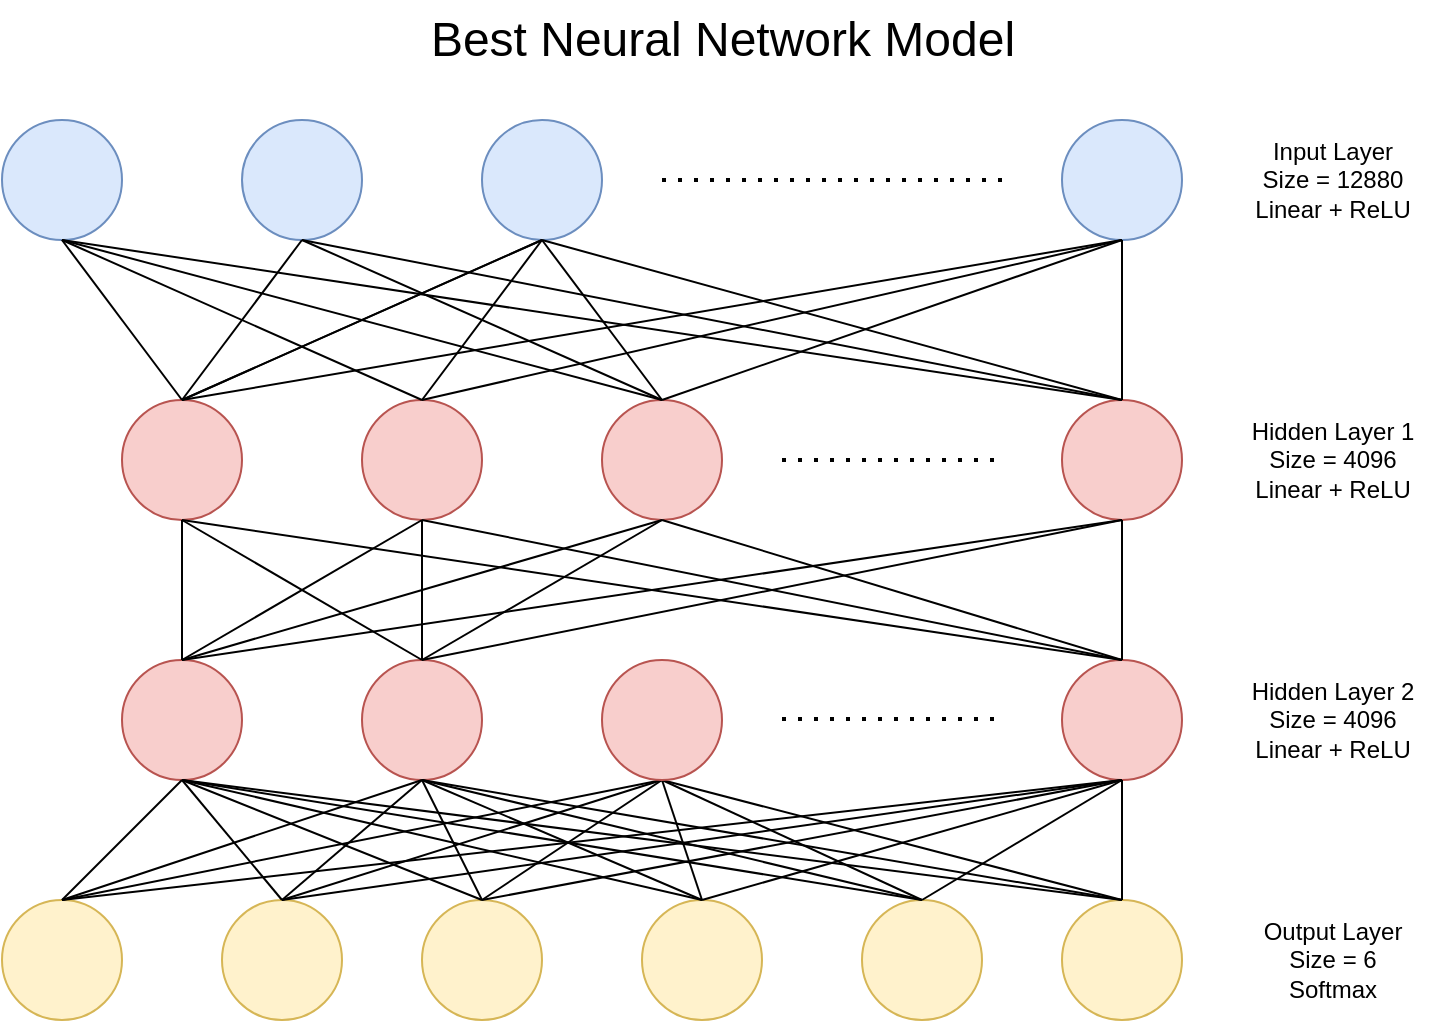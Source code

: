 <mxfile version="20.0.4" type="device" pages="2"><diagram id="40sOfYrlZzq3g5QiFf4r" name="Page-1"><mxGraphModel dx="1422" dy="701" grid="1" gridSize="10" guides="1" tooltips="1" connect="1" arrows="1" fold="1" page="1" pageScale="1" pageWidth="850" pageHeight="1100" math="0" shadow="0"><root><mxCell id="0"/><mxCell id="1" parent="0"/><mxCell id="fNw4RXJMwytyBC3B-HDs-1" value="" style="ellipse;whiteSpace=wrap;html=1;aspect=fixed;fillColor=#dae8fc;strokeColor=#6c8ebf;" parent="1" vertex="1"><mxGeometry x="200" y="80" width="60" height="60" as="geometry"/></mxCell><mxCell id="fNw4RXJMwytyBC3B-HDs-4" value="&lt;div&gt;Input Layer&lt;/div&gt;&lt;div&gt;Size = 12880&lt;br&gt;&lt;/div&gt;&lt;div&gt;Linear + ReLU&lt;/div&gt;" style="text;html=1;resizable=0;autosize=1;align=center;verticalAlign=middle;points=[];fillColor=none;strokeColor=none;rounded=0;" parent="1" vertex="1"><mxGeometry x="815" y="80" width="100" height="60" as="geometry"/></mxCell><mxCell id="fNw4RXJMwytyBC3B-HDs-5" value="&lt;div&gt;Hidden Layer 1&lt;/div&gt;&lt;div&gt;Size = 4096&lt;/div&gt;&lt;div&gt;Linear + ReLU&lt;/div&gt;" style="text;html=1;resizable=0;autosize=1;align=center;verticalAlign=middle;points=[];fillColor=none;strokeColor=none;rounded=0;" parent="1" vertex="1"><mxGeometry x="810" y="220" width="110" height="60" as="geometry"/></mxCell><mxCell id="fNw4RXJMwytyBC3B-HDs-6" value="" style="ellipse;whiteSpace=wrap;html=1;aspect=fixed;fillColor=#f8cecc;strokeColor=#b85450;" parent="1" vertex="1"><mxGeometry x="260" y="220" width="60" height="60" as="geometry"/></mxCell><mxCell id="fNw4RXJMwytyBC3B-HDs-7" value="&lt;div&gt;Output Layer&lt;/div&gt;&lt;div&gt;Size = 6&lt;/div&gt;&lt;div&gt;Softmax&lt;br&gt;&lt;/div&gt;" style="text;html=1;resizable=0;autosize=1;align=center;verticalAlign=middle;points=[];fillColor=none;strokeColor=none;rounded=0;" parent="1" vertex="1"><mxGeometry x="820" y="470" width="90" height="60" as="geometry"/></mxCell><mxCell id="fNw4RXJMwytyBC3B-HDs-8" value="" style="ellipse;whiteSpace=wrap;html=1;aspect=fixed;fillColor=#dae8fc;strokeColor=#6c8ebf;" parent="1" vertex="1"><mxGeometry x="320" y="80" width="60" height="60" as="geometry"/></mxCell><mxCell id="fNw4RXJMwytyBC3B-HDs-9" value="" style="ellipse;whiteSpace=wrap;html=1;aspect=fixed;fillColor=#dae8fc;strokeColor=#6c8ebf;" parent="1" vertex="1"><mxGeometry x="440" y="80" width="60" height="60" as="geometry"/></mxCell><mxCell id="fNw4RXJMwytyBC3B-HDs-10" value="" style="ellipse;whiteSpace=wrap;html=1;aspect=fixed;fillColor=#dae8fc;strokeColor=#6c8ebf;" parent="1" vertex="1"><mxGeometry x="730" y="80" width="60" height="60" as="geometry"/></mxCell><mxCell id="fNw4RXJMwytyBC3B-HDs-11" value="" style="endArrow=none;html=1;rounded=0;entryX=0.5;entryY=1;entryDx=0;entryDy=0;exitX=0.5;exitY=0;exitDx=0;exitDy=0;" parent="1" source="fNw4RXJMwytyBC3B-HDs-6" target="fNw4RXJMwytyBC3B-HDs-1" edge="1"><mxGeometry width="50" height="50" relative="1" as="geometry"><mxPoint x="220" y="190" as="sourcePoint"/><mxPoint x="270" y="140" as="targetPoint"/></mxGeometry></mxCell><mxCell id="fNw4RXJMwytyBC3B-HDs-13" value="" style="ellipse;whiteSpace=wrap;html=1;aspect=fixed;fillColor=#f8cecc;strokeColor=#b85450;" parent="1" vertex="1"><mxGeometry x="380" y="220" width="60" height="60" as="geometry"/></mxCell><mxCell id="fNw4RXJMwytyBC3B-HDs-14" value="" style="ellipse;whiteSpace=wrap;html=1;aspect=fixed;fillColor=#f8cecc;strokeColor=#b85450;" parent="1" vertex="1"><mxGeometry x="730" y="220" width="60" height="60" as="geometry"/></mxCell><mxCell id="fNw4RXJMwytyBC3B-HDs-15" value="" style="ellipse;whiteSpace=wrap;html=1;aspect=fixed;fillColor=#f8cecc;strokeColor=#b85450;" parent="1" vertex="1"><mxGeometry x="260" y="350" width="60" height="60" as="geometry"/></mxCell><mxCell id="fNw4RXJMwytyBC3B-HDs-17" value="" style="ellipse;whiteSpace=wrap;html=1;aspect=fixed;fillColor=#f8cecc;strokeColor=#b85450;" parent="1" vertex="1"><mxGeometry x="380" y="350" width="60" height="60" as="geometry"/></mxCell><mxCell id="fNw4RXJMwytyBC3B-HDs-18" value="" style="ellipse;whiteSpace=wrap;html=1;aspect=fixed;fillColor=#f8cecc;strokeColor=#b85450;" parent="1" vertex="1"><mxGeometry x="730" y="350" width="60" height="60" as="geometry"/></mxCell><mxCell id="fNw4RXJMwytyBC3B-HDs-19" value="" style="endArrow=none;dashed=1;html=1;dashPattern=1 3;strokeWidth=2;rounded=0;" parent="1" edge="1"><mxGeometry width="50" height="50" relative="1" as="geometry"><mxPoint x="530" y="110" as="sourcePoint"/><mxPoint x="700" y="110" as="targetPoint"/></mxGeometry></mxCell><mxCell id="fNw4RXJMwytyBC3B-HDs-20" value="" style="ellipse;whiteSpace=wrap;html=1;aspect=fixed;fillColor=#f8cecc;strokeColor=#b85450;" parent="1" vertex="1"><mxGeometry x="500" y="220" width="60" height="60" as="geometry"/></mxCell><mxCell id="fNw4RXJMwytyBC3B-HDs-21" value="" style="endArrow=none;html=1;rounded=0;exitX=0.5;exitY=1;exitDx=0;exitDy=0;" parent="1" source="fNw4RXJMwytyBC3B-HDs-8" edge="1"><mxGeometry width="50" height="50" relative="1" as="geometry"><mxPoint x="300" y="200" as="sourcePoint"/><mxPoint x="290" y="220" as="targetPoint"/></mxGeometry></mxCell><mxCell id="fNw4RXJMwytyBC3B-HDs-22" value="" style="endArrow=none;html=1;rounded=0;exitX=0.5;exitY=1;exitDx=0;exitDy=0;entryX=0.5;entryY=0;entryDx=0;entryDy=0;" parent="1" source="fNw4RXJMwytyBC3B-HDs-9" target="fNw4RXJMwytyBC3B-HDs-6" edge="1"><mxGeometry width="50" height="50" relative="1" as="geometry"><mxPoint x="360" y="150" as="sourcePoint"/><mxPoint x="300" y="200" as="targetPoint"/></mxGeometry></mxCell><mxCell id="fNw4RXJMwytyBC3B-HDs-23" value="" style="endArrow=none;html=1;rounded=0;exitX=0.5;exitY=1;exitDx=0;exitDy=0;entryX=0.5;entryY=0;entryDx=0;entryDy=0;" parent="1" source="fNw4RXJMwytyBC3B-HDs-10" target="fNw4RXJMwytyBC3B-HDs-6" edge="1"><mxGeometry width="50" height="50" relative="1" as="geometry"><mxPoint x="480" y="150" as="sourcePoint"/><mxPoint x="300" y="200" as="targetPoint"/></mxGeometry></mxCell><mxCell id="fNw4RXJMwytyBC3B-HDs-24" value="" style="endArrow=none;html=1;rounded=0;exitX=0.5;exitY=0;exitDx=0;exitDy=0;" parent="1" source="fNw4RXJMwytyBC3B-HDs-13" edge="1"><mxGeometry width="50" height="50" relative="1" as="geometry"><mxPoint x="770" y="150" as="sourcePoint"/><mxPoint x="230" y="140" as="targetPoint"/></mxGeometry></mxCell><mxCell id="fNw4RXJMwytyBC3B-HDs-25" value="" style="endArrow=none;html=1;rounded=0;exitX=0.5;exitY=0;exitDx=0;exitDy=0;entryX=0.5;entryY=1;entryDx=0;entryDy=0;" parent="1" source="fNw4RXJMwytyBC3B-HDs-20" target="fNw4RXJMwytyBC3B-HDs-8" edge="1"><mxGeometry width="50" height="50" relative="1" as="geometry"><mxPoint x="420" y="200" as="sourcePoint"/><mxPoint x="240" y="150" as="targetPoint"/></mxGeometry></mxCell><mxCell id="fNw4RXJMwytyBC3B-HDs-26" value="" style="endArrow=none;html=1;rounded=0;exitX=0.5;exitY=0;exitDx=0;exitDy=0;" parent="1" source="fNw4RXJMwytyBC3B-HDs-14" edge="1"><mxGeometry width="50" height="50" relative="1" as="geometry"><mxPoint x="540" y="200" as="sourcePoint"/><mxPoint x="350" y="140" as="targetPoint"/></mxGeometry></mxCell><mxCell id="fNw4RXJMwytyBC3B-HDs-27" value="" style="endArrow=none;html=1;rounded=0;" parent="1" edge="1"><mxGeometry width="50" height="50" relative="1" as="geometry"><mxPoint x="530" y="220" as="sourcePoint"/><mxPoint x="230" y="140" as="targetPoint"/></mxGeometry></mxCell><mxCell id="fNw4RXJMwytyBC3B-HDs-28" value="" style="endArrow=none;html=1;rounded=0;exitX=0.5;exitY=0;exitDx=0;exitDy=0;" parent="1" source="fNw4RXJMwytyBC3B-HDs-14" edge="1"><mxGeometry width="50" height="50" relative="1" as="geometry"><mxPoint x="540" y="200" as="sourcePoint"/><mxPoint x="230" y="140" as="targetPoint"/></mxGeometry></mxCell><mxCell id="fNw4RXJMwytyBC3B-HDs-29" value="" style="endArrow=none;html=1;rounded=0;exitX=0.5;exitY=0;exitDx=0;exitDy=0;" parent="1" source="fNw4RXJMwytyBC3B-HDs-14" edge="1"><mxGeometry width="50" height="50" relative="1" as="geometry"><mxPoint x="770" y="200" as="sourcePoint"/><mxPoint x="470" y="140" as="targetPoint"/></mxGeometry></mxCell><mxCell id="fNw4RXJMwytyBC3B-HDs-30" value="" style="endArrow=none;html=1;rounded=0;exitX=0.5;exitY=0;exitDx=0;exitDy=0;" parent="1" source="fNw4RXJMwytyBC3B-HDs-20" edge="1"><mxGeometry width="50" height="50" relative="1" as="geometry"><mxPoint x="770" y="200" as="sourcePoint"/><mxPoint x="470" y="140" as="targetPoint"/></mxGeometry></mxCell><mxCell id="fNw4RXJMwytyBC3B-HDs-31" value="" style="endArrow=none;html=1;rounded=0;exitX=0.5;exitY=0;exitDx=0;exitDy=0;" parent="1" source="fNw4RXJMwytyBC3B-HDs-13" edge="1"><mxGeometry width="50" height="50" relative="1" as="geometry"><mxPoint x="540" y="200" as="sourcePoint"/><mxPoint x="470" y="140" as="targetPoint"/></mxGeometry></mxCell><mxCell id="fNw4RXJMwytyBC3B-HDs-32" value="" style="endArrow=none;html=1;rounded=0;exitX=0.5;exitY=0;exitDx=0;exitDy=0;" parent="1" source="fNw4RXJMwytyBC3B-HDs-6" edge="1"><mxGeometry width="50" height="50" relative="1" as="geometry"><mxPoint x="290" y="190" as="sourcePoint"/><mxPoint x="470" y="140" as="targetPoint"/></mxGeometry></mxCell><mxCell id="fNw4RXJMwytyBC3B-HDs-33" value="" style="endArrow=none;html=1;rounded=0;exitX=0.5;exitY=0;exitDx=0;exitDy=0;" parent="1" source="fNw4RXJMwytyBC3B-HDs-13" edge="1"><mxGeometry width="50" height="50" relative="1" as="geometry"><mxPoint x="300" y="200" as="sourcePoint"/><mxPoint x="760" y="140" as="targetPoint"/></mxGeometry></mxCell><mxCell id="fNw4RXJMwytyBC3B-HDs-34" value="" style="endArrow=none;html=1;rounded=0;exitX=0.5;exitY=0;exitDx=0;exitDy=0;entryX=0.5;entryY=1;entryDx=0;entryDy=0;" parent="1" source="fNw4RXJMwytyBC3B-HDs-20" target="fNw4RXJMwytyBC3B-HDs-10" edge="1"><mxGeometry width="50" height="50" relative="1" as="geometry"><mxPoint x="420" y="200" as="sourcePoint"/><mxPoint x="770" y="150" as="targetPoint"/></mxGeometry></mxCell><mxCell id="fNw4RXJMwytyBC3B-HDs-35" value="" style="endArrow=none;html=1;rounded=0;exitX=0.5;exitY=0;exitDx=0;exitDy=0;" parent="1" source="fNw4RXJMwytyBC3B-HDs-14" edge="1"><mxGeometry width="50" height="50" relative="1" as="geometry"><mxPoint x="760" y="190" as="sourcePoint"/><mxPoint x="760" y="140" as="targetPoint"/></mxGeometry></mxCell><mxCell id="fNw4RXJMwytyBC3B-HDs-36" value="&lt;div&gt;Hidden Layer 2&lt;br&gt;&lt;/div&gt;&lt;div&gt;Size = 4096&lt;br&gt;&lt;/div&gt;&lt;div&gt;Linear + ReLU&lt;br&gt;&lt;/div&gt;" style="text;html=1;resizable=0;autosize=1;align=center;verticalAlign=middle;points=[];fillColor=none;strokeColor=none;rounded=0;" parent="1" vertex="1"><mxGeometry x="810" y="350" width="110" height="60" as="geometry"/></mxCell><mxCell id="fNw4RXJMwytyBC3B-HDs-43" value="" style="endArrow=none;html=1;rounded=0;entryX=0.5;entryY=1;entryDx=0;entryDy=0;exitX=0.5;exitY=0;exitDx=0;exitDy=0;" parent="1" source="fNw4RXJMwytyBC3B-HDs-15" target="fNw4RXJMwytyBC3B-HDs-6" edge="1"><mxGeometry width="50" height="50" relative="1" as="geometry"><mxPoint x="300" y="230" as="sourcePoint"/><mxPoint x="240" y="180" as="targetPoint"/></mxGeometry></mxCell><mxCell id="fNw4RXJMwytyBC3B-HDs-44" value="" style="endArrow=none;dashed=1;html=1;dashPattern=1 3;strokeWidth=2;rounded=0;" parent="1" edge="1"><mxGeometry width="50" height="50" relative="1" as="geometry"><mxPoint x="590" y="250" as="sourcePoint"/><mxPoint x="700" y="250" as="targetPoint"/></mxGeometry></mxCell><mxCell id="fNw4RXJMwytyBC3B-HDs-48" value="" style="endArrow=none;html=1;rounded=0;entryX=0.5;entryY=1;entryDx=0;entryDy=0;exitX=0.5;exitY=0;exitDx=0;exitDy=0;" parent="1" source="fNw4RXJMwytyBC3B-HDs-17" target="fNw4RXJMwytyBC3B-HDs-6" edge="1"><mxGeometry width="50" height="50" relative="1" as="geometry"><mxPoint x="360" y="330" as="sourcePoint"/><mxPoint x="300" y="290" as="targetPoint"/></mxGeometry></mxCell><mxCell id="fNw4RXJMwytyBC3B-HDs-49" value="" style="endArrow=none;html=1;rounded=0;entryX=0.5;entryY=1;entryDx=0;entryDy=0;exitX=0.5;exitY=0;exitDx=0;exitDy=0;" parent="1" source="fNw4RXJMwytyBC3B-HDs-18" target="fNw4RXJMwytyBC3B-HDs-6" edge="1"><mxGeometry width="50" height="50" relative="1" as="geometry"><mxPoint x="480" y="330" as="sourcePoint"/><mxPoint x="300" y="290" as="targetPoint"/></mxGeometry></mxCell><mxCell id="fNw4RXJMwytyBC3B-HDs-50" value="" style="endArrow=none;html=1;rounded=0;entryX=0.5;entryY=1;entryDx=0;entryDy=0;exitX=0.5;exitY=0;exitDx=0;exitDy=0;" parent="1" source="fNw4RXJMwytyBC3B-HDs-15" target="fNw4RXJMwytyBC3B-HDs-13" edge="1"><mxGeometry width="50" height="50" relative="1" as="geometry"><mxPoint x="770" y="330" as="sourcePoint"/><mxPoint x="300" y="290" as="targetPoint"/></mxGeometry></mxCell><mxCell id="fNw4RXJMwytyBC3B-HDs-51" value="" style="endArrow=none;html=1;rounded=0;entryX=0.5;entryY=1;entryDx=0;entryDy=0;exitX=0.5;exitY=0;exitDx=0;exitDy=0;" parent="1" source="fNw4RXJMwytyBC3B-HDs-17" target="fNw4RXJMwytyBC3B-HDs-13" edge="1"><mxGeometry width="50" height="50" relative="1" as="geometry"><mxPoint x="360" y="330" as="sourcePoint"/><mxPoint x="420" y="290" as="targetPoint"/></mxGeometry></mxCell><mxCell id="fNw4RXJMwytyBC3B-HDs-52" value="" style="endArrow=none;html=1;rounded=0;exitX=0.5;exitY=0;exitDx=0;exitDy=0;" parent="1" source="fNw4RXJMwytyBC3B-HDs-18" edge="1"><mxGeometry width="50" height="50" relative="1" as="geometry"><mxPoint x="480" y="330" as="sourcePoint"/><mxPoint x="410" y="280" as="targetPoint"/></mxGeometry></mxCell><mxCell id="fNw4RXJMwytyBC3B-HDs-53" value="" style="endArrow=none;html=1;rounded=0;entryX=0.5;entryY=1;entryDx=0;entryDy=0;exitX=0.5;exitY=0;exitDx=0;exitDy=0;" parent="1" source="fNw4RXJMwytyBC3B-HDs-15" target="fNw4RXJMwytyBC3B-HDs-20" edge="1"><mxGeometry width="50" height="50" relative="1" as="geometry"><mxPoint x="350" y="320" as="sourcePoint"/><mxPoint x="420" y="290" as="targetPoint"/></mxGeometry></mxCell><mxCell id="fNw4RXJMwytyBC3B-HDs-54" value="" style="endArrow=none;html=1;rounded=0;exitX=0.5;exitY=0;exitDx=0;exitDy=0;" parent="1" source="fNw4RXJMwytyBC3B-HDs-17" edge="1"><mxGeometry width="50" height="50" relative="1" as="geometry"><mxPoint x="360" y="330" as="sourcePoint"/><mxPoint x="530" y="280" as="targetPoint"/></mxGeometry></mxCell><mxCell id="fNw4RXJMwytyBC3B-HDs-55" value="" style="endArrow=none;html=1;rounded=0;exitX=0.5;exitY=0;exitDx=0;exitDy=0;" parent="1" source="fNw4RXJMwytyBC3B-HDs-18" edge="1"><mxGeometry width="50" height="50" relative="1" as="geometry"><mxPoint x="760" y="320" as="sourcePoint"/><mxPoint x="530" y="280" as="targetPoint"/></mxGeometry></mxCell><mxCell id="fNw4RXJMwytyBC3B-HDs-56" value="" style="endArrow=none;html=1;rounded=0;entryX=0.5;entryY=1;entryDx=0;entryDy=0;exitX=0.5;exitY=0;exitDx=0;exitDy=0;" parent="1" source="fNw4RXJMwytyBC3B-HDs-15" target="fNw4RXJMwytyBC3B-HDs-14" edge="1"><mxGeometry width="50" height="50" relative="1" as="geometry"><mxPoint x="350" y="320" as="sourcePoint"/><mxPoint x="540" y="290" as="targetPoint"/></mxGeometry></mxCell><mxCell id="fNw4RXJMwytyBC3B-HDs-57" value="" style="endArrow=none;html=1;rounded=0;exitX=0.5;exitY=0;exitDx=0;exitDy=0;" parent="1" source="fNw4RXJMwytyBC3B-HDs-17" edge="1"><mxGeometry width="50" height="50" relative="1" as="geometry"><mxPoint x="470" y="320" as="sourcePoint"/><mxPoint x="760" y="280" as="targetPoint"/></mxGeometry></mxCell><mxCell id="fNw4RXJMwytyBC3B-HDs-58" value="" style="endArrow=none;html=1;rounded=0;entryX=0.5;entryY=1;entryDx=0;entryDy=0;exitX=0.5;exitY=0;exitDx=0;exitDy=0;" parent="1" source="fNw4RXJMwytyBC3B-HDs-18" target="fNw4RXJMwytyBC3B-HDs-14" edge="1"><mxGeometry width="50" height="50" relative="1" as="geometry"><mxPoint x="480" y="330" as="sourcePoint"/><mxPoint x="770" y="290" as="targetPoint"/></mxGeometry></mxCell><mxCell id="fNw4RXJMwytyBC3B-HDs-83" value="" style="ellipse;whiteSpace=wrap;html=1;aspect=fixed;fillColor=#fff2cc;strokeColor=#d6b656;" parent="1" vertex="1"><mxGeometry x="730" y="470" width="60" height="60" as="geometry"/></mxCell><mxCell id="fNw4RXJMwytyBC3B-HDs-84" value="" style="ellipse;whiteSpace=wrap;html=1;aspect=fixed;fillColor=#fff2cc;strokeColor=#d6b656;" parent="1" vertex="1"><mxGeometry x="630" y="470" width="60" height="60" as="geometry"/></mxCell><mxCell id="fNw4RXJMwytyBC3B-HDs-86" value="" style="ellipse;whiteSpace=wrap;html=1;aspect=fixed;fillColor=#fff2cc;strokeColor=#d6b656;" parent="1" vertex="1"><mxGeometry x="520" y="470" width="60" height="60" as="geometry"/></mxCell><mxCell id="fNw4RXJMwytyBC3B-HDs-88" value="" style="ellipse;whiteSpace=wrap;html=1;aspect=fixed;fillColor=#fff2cc;strokeColor=#d6b656;" parent="1" vertex="1"><mxGeometry x="410" y="470" width="60" height="60" as="geometry"/></mxCell><mxCell id="fNw4RXJMwytyBC3B-HDs-89" value="" style="ellipse;whiteSpace=wrap;html=1;aspect=fixed;fillColor=#fff2cc;strokeColor=#d6b656;" parent="1" vertex="1"><mxGeometry x="310" y="470" width="60" height="60" as="geometry"/></mxCell><mxCell id="fNw4RXJMwytyBC3B-HDs-90" value="" style="ellipse;whiteSpace=wrap;html=1;aspect=fixed;fillColor=#fff2cc;strokeColor=#d6b656;" parent="1" vertex="1"><mxGeometry x="200" y="470" width="60" height="60" as="geometry"/></mxCell><mxCell id="fNw4RXJMwytyBC3B-HDs-91" value="" style="endArrow=none;html=1;rounded=0;entryX=0.5;entryY=0;entryDx=0;entryDy=0;exitX=0.5;exitY=1;exitDx=0;exitDy=0;" parent="1" target="fNw4RXJMwytyBC3B-HDs-83" edge="1"><mxGeometry width="50" height="50" relative="1" as="geometry"><mxPoint x="760" y="410" as="sourcePoint"/><mxPoint x="470" y="300" as="targetPoint"/></mxGeometry></mxCell><mxCell id="fNw4RXJMwytyBC3B-HDs-92" value="" style="endArrow=none;html=1;rounded=0;entryX=0.5;entryY=0;entryDx=0;entryDy=0;exitX=0.5;exitY=1;exitDx=0;exitDy=0;" parent="1" target="fNw4RXJMwytyBC3B-HDs-84" edge="1"><mxGeometry width="50" height="50" relative="1" as="geometry"><mxPoint x="760" y="410" as="sourcePoint"/><mxPoint x="770" y="480" as="targetPoint"/></mxGeometry></mxCell><mxCell id="fNw4RXJMwytyBC3B-HDs-93" value="" style="endArrow=none;html=1;rounded=0;entryX=0.5;entryY=0;entryDx=0;entryDy=0;exitX=0.5;exitY=1;exitDx=0;exitDy=0;" parent="1" target="fNw4RXJMwytyBC3B-HDs-86" edge="1"><mxGeometry width="50" height="50" relative="1" as="geometry"><mxPoint x="760" y="410" as="sourcePoint"/><mxPoint x="670" y="480" as="targetPoint"/></mxGeometry></mxCell><mxCell id="fNw4RXJMwytyBC3B-HDs-94" value="" style="endArrow=none;html=1;rounded=0;entryX=0.5;entryY=0;entryDx=0;entryDy=0;exitX=0.5;exitY=1;exitDx=0;exitDy=0;" parent="1" target="fNw4RXJMwytyBC3B-HDs-88" edge="1"><mxGeometry width="50" height="50" relative="1" as="geometry"><mxPoint x="760" y="410" as="sourcePoint"/><mxPoint x="560" y="480" as="targetPoint"/></mxGeometry></mxCell><mxCell id="fNw4RXJMwytyBC3B-HDs-95" value="" style="endArrow=none;html=1;rounded=0;entryX=0.5;entryY=0;entryDx=0;entryDy=0;exitX=0.5;exitY=1;exitDx=0;exitDy=0;" parent="1" target="fNw4RXJMwytyBC3B-HDs-89" edge="1"><mxGeometry width="50" height="50" relative="1" as="geometry"><mxPoint x="760" y="410" as="sourcePoint"/><mxPoint x="450" y="480" as="targetPoint"/></mxGeometry></mxCell><mxCell id="fNw4RXJMwytyBC3B-HDs-96" value="" style="endArrow=none;html=1;rounded=0;entryX=0.5;entryY=0;entryDx=0;entryDy=0;exitX=0.5;exitY=1;exitDx=0;exitDy=0;" parent="1" target="fNw4RXJMwytyBC3B-HDs-90" edge="1"><mxGeometry width="50" height="50" relative="1" as="geometry"><mxPoint x="760" y="410" as="sourcePoint"/><mxPoint x="350" y="480" as="targetPoint"/></mxGeometry></mxCell><mxCell id="fNw4RXJMwytyBC3B-HDs-97" value="" style="endArrow=none;html=1;rounded=0;entryX=0.5;entryY=0;entryDx=0;entryDy=0;exitX=0.5;exitY=1;exitDx=0;exitDy=0;" parent="1" source="hA89lCtmXBrqjvsb5bZp-1" target="fNw4RXJMwytyBC3B-HDs-90" edge="1"><mxGeometry width="50" height="50" relative="1" as="geometry"><mxPoint x="510" y="410" as="sourcePoint"/><mxPoint x="240" y="480" as="targetPoint"/></mxGeometry></mxCell><mxCell id="fNw4RXJMwytyBC3B-HDs-98" value="" style="endArrow=none;html=1;rounded=0;entryX=0.5;entryY=0;entryDx=0;entryDy=0;exitX=0.5;exitY=1;exitDx=0;exitDy=0;" parent="1" source="hA89lCtmXBrqjvsb5bZp-1" target="fNw4RXJMwytyBC3B-HDs-89" edge="1"><mxGeometry width="50" height="50" relative="1" as="geometry"><mxPoint x="510" y="410" as="sourcePoint"/><mxPoint x="240" y="480" as="targetPoint"/></mxGeometry></mxCell><mxCell id="fNw4RXJMwytyBC3B-HDs-99" value="" style="endArrow=none;html=1;rounded=0;entryX=0.5;entryY=0;entryDx=0;entryDy=0;exitX=0.5;exitY=1;exitDx=0;exitDy=0;" parent="1" source="hA89lCtmXBrqjvsb5bZp-1" target="fNw4RXJMwytyBC3B-HDs-88" edge="1"><mxGeometry width="50" height="50" relative="1" as="geometry"><mxPoint x="510" y="410" as="sourcePoint"/><mxPoint x="350" y="480" as="targetPoint"/></mxGeometry></mxCell><mxCell id="fNw4RXJMwytyBC3B-HDs-100" value="" style="endArrow=none;html=1;rounded=0;entryX=0.5;entryY=0;entryDx=0;entryDy=0;exitX=0.5;exitY=1;exitDx=0;exitDy=0;" parent="1" source="hA89lCtmXBrqjvsb5bZp-1" target="fNw4RXJMwytyBC3B-HDs-86" edge="1"><mxGeometry width="50" height="50" relative="1" as="geometry"><mxPoint x="510" y="410" as="sourcePoint"/><mxPoint x="450" y="480" as="targetPoint"/></mxGeometry></mxCell><mxCell id="fNw4RXJMwytyBC3B-HDs-101" value="" style="endArrow=none;html=1;rounded=0;entryX=0.5;entryY=0;entryDx=0;entryDy=0;exitX=0.5;exitY=1;exitDx=0;exitDy=0;" parent="1" source="hA89lCtmXBrqjvsb5bZp-1" target="fNw4RXJMwytyBC3B-HDs-84" edge="1"><mxGeometry width="50" height="50" relative="1" as="geometry"><mxPoint x="510" y="410" as="sourcePoint"/><mxPoint x="560" y="480" as="targetPoint"/></mxGeometry></mxCell><mxCell id="fNw4RXJMwytyBC3B-HDs-102" value="" style="endArrow=none;html=1;rounded=0;entryX=0.5;entryY=0;entryDx=0;entryDy=0;exitX=0.5;exitY=1;exitDx=0;exitDy=0;" parent="1" source="hA89lCtmXBrqjvsb5bZp-1" target="fNw4RXJMwytyBC3B-HDs-83" edge="1"><mxGeometry width="50" height="50" relative="1" as="geometry"><mxPoint x="510" y="410" as="sourcePoint"/><mxPoint x="670" y="480" as="targetPoint"/></mxGeometry></mxCell><mxCell id="fNw4RXJMwytyBC3B-HDs-104" value="Best Neural Network Model" style="text;html=1;resizable=0;autosize=1;align=center;verticalAlign=middle;points=[];fillColor=none;strokeColor=none;rounded=0;fontSize=24;" parent="1" vertex="1"><mxGeometry x="400" y="20" width="320" height="40" as="geometry"/></mxCell><mxCell id="hA89lCtmXBrqjvsb5bZp-1" value="" style="ellipse;whiteSpace=wrap;html=1;aspect=fixed;fillColor=#f8cecc;strokeColor=#b85450;" parent="1" vertex="1"><mxGeometry x="500" y="350" width="60" height="60" as="geometry"/></mxCell><mxCell id="hA89lCtmXBrqjvsb5bZp-2" value="" style="endArrow=none;dashed=1;html=1;dashPattern=1 3;strokeWidth=2;rounded=0;" parent="1" target="hA89lCtmXBrqjvsb5bZp-1" edge="1"><mxGeometry width="50" height="50" relative="1" as="geometry"><mxPoint x="530" y="380" as="sourcePoint"/><mxPoint x="700" y="380" as="targetPoint"/></mxGeometry></mxCell><mxCell id="hA89lCtmXBrqjvsb5bZp-3" value="" style="endArrow=none;dashed=1;html=1;dashPattern=1 3;strokeWidth=2;rounded=0;" parent="1" edge="1"><mxGeometry width="50" height="50" relative="1" as="geometry"><mxPoint x="590" y="379.5" as="sourcePoint"/><mxPoint x="700" y="379.5" as="targetPoint"/></mxGeometry></mxCell><mxCell id="hA89lCtmXBrqjvsb5bZp-4" value="" style="endArrow=none;html=1;rounded=0;exitX=0.5;exitY=1;exitDx=0;exitDy=0;" parent="1" source="fNw4RXJMwytyBC3B-HDs-17" edge="1"><mxGeometry width="50" height="50" relative="1" as="geometry"><mxPoint x="540" y="420" as="sourcePoint"/><mxPoint x="230" y="470" as="targetPoint"/></mxGeometry></mxCell><mxCell id="hA89lCtmXBrqjvsb5bZp-5" value="" style="endArrow=none;html=1;rounded=0;entryX=0.5;entryY=0;entryDx=0;entryDy=0;" parent="1" target="fNw4RXJMwytyBC3B-HDs-89" edge="1"><mxGeometry width="50" height="50" relative="1" as="geometry"><mxPoint x="410" y="410" as="sourcePoint"/><mxPoint x="240" y="480" as="targetPoint"/></mxGeometry></mxCell><mxCell id="hA89lCtmXBrqjvsb5bZp-6" value="" style="endArrow=none;html=1;rounded=0;entryX=0.5;entryY=0;entryDx=0;entryDy=0;exitX=0.5;exitY=1;exitDx=0;exitDy=0;" parent="1" source="fNw4RXJMwytyBC3B-HDs-17" target="fNw4RXJMwytyBC3B-HDs-88" edge="1"><mxGeometry width="50" height="50" relative="1" as="geometry"><mxPoint x="420" y="420" as="sourcePoint"/><mxPoint x="350" y="480" as="targetPoint"/></mxGeometry></mxCell><mxCell id="hA89lCtmXBrqjvsb5bZp-7" value="" style="endArrow=none;html=1;rounded=0;entryX=0.5;entryY=0;entryDx=0;entryDy=0;exitX=0.5;exitY=1;exitDx=0;exitDy=0;" parent="1" source="fNw4RXJMwytyBC3B-HDs-17" target="fNw4RXJMwytyBC3B-HDs-86" edge="1"><mxGeometry width="50" height="50" relative="1" as="geometry"><mxPoint x="420" y="420" as="sourcePoint"/><mxPoint x="450" y="480" as="targetPoint"/></mxGeometry></mxCell><mxCell id="hA89lCtmXBrqjvsb5bZp-8" value="" style="endArrow=none;html=1;rounded=0;entryX=0.5;entryY=0;entryDx=0;entryDy=0;exitX=0.5;exitY=1;exitDx=0;exitDy=0;" parent="1" source="fNw4RXJMwytyBC3B-HDs-17" target="fNw4RXJMwytyBC3B-HDs-84" edge="1"><mxGeometry width="50" height="50" relative="1" as="geometry"><mxPoint x="420" y="420" as="sourcePoint"/><mxPoint x="560" y="480" as="targetPoint"/></mxGeometry></mxCell><mxCell id="hA89lCtmXBrqjvsb5bZp-9" value="" style="endArrow=none;html=1;rounded=0;entryX=0.5;entryY=0;entryDx=0;entryDy=0;" parent="1" target="fNw4RXJMwytyBC3B-HDs-83" edge="1"><mxGeometry width="50" height="50" relative="1" as="geometry"><mxPoint x="410" y="410" as="sourcePoint"/><mxPoint x="670" y="480" as="targetPoint"/></mxGeometry></mxCell><mxCell id="hA89lCtmXBrqjvsb5bZp-10" value="" style="endArrow=none;html=1;rounded=0;entryX=0.5;entryY=0;entryDx=0;entryDy=0;exitX=0.5;exitY=1;exitDx=0;exitDy=0;" parent="1" source="fNw4RXJMwytyBC3B-HDs-15" target="fNw4RXJMwytyBC3B-HDs-83" edge="1"><mxGeometry width="50" height="50" relative="1" as="geometry"><mxPoint x="420" y="420" as="sourcePoint"/><mxPoint x="770" y="480" as="targetPoint"/></mxGeometry></mxCell><mxCell id="hA89lCtmXBrqjvsb5bZp-11" value="" style="endArrow=none;html=1;rounded=0;exitX=0.5;exitY=1;exitDx=0;exitDy=0;" parent="1" source="fNw4RXJMwytyBC3B-HDs-15" edge="1"><mxGeometry width="50" height="50" relative="1" as="geometry"><mxPoint x="300" y="420" as="sourcePoint"/><mxPoint x="660" y="470" as="targetPoint"/></mxGeometry></mxCell><mxCell id="hA89lCtmXBrqjvsb5bZp-12" value="" style="endArrow=none;html=1;rounded=0;exitX=0.5;exitY=1;exitDx=0;exitDy=0;entryX=0.5;entryY=0;entryDx=0;entryDy=0;" parent="1" source="fNw4RXJMwytyBC3B-HDs-15" target="fNw4RXJMwytyBC3B-HDs-86" edge="1"><mxGeometry width="50" height="50" relative="1" as="geometry"><mxPoint x="300" y="420" as="sourcePoint"/><mxPoint x="670" y="480" as="targetPoint"/></mxGeometry></mxCell><mxCell id="hA89lCtmXBrqjvsb5bZp-13" value="" style="endArrow=none;html=1;rounded=0;exitX=0.5;exitY=1;exitDx=0;exitDy=0;entryX=0.5;entryY=0;entryDx=0;entryDy=0;" parent="1" source="fNw4RXJMwytyBC3B-HDs-15" target="fNw4RXJMwytyBC3B-HDs-88" edge="1"><mxGeometry width="50" height="50" relative="1" as="geometry"><mxPoint x="300" y="420" as="sourcePoint"/><mxPoint x="560" y="480" as="targetPoint"/></mxGeometry></mxCell><mxCell id="hA89lCtmXBrqjvsb5bZp-14" value="" style="endArrow=none;html=1;rounded=0;exitX=0.5;exitY=1;exitDx=0;exitDy=0;entryX=0.5;entryY=0;entryDx=0;entryDy=0;" parent="1" source="fNw4RXJMwytyBC3B-HDs-15" target="fNw4RXJMwytyBC3B-HDs-89" edge="1"><mxGeometry width="50" height="50" relative="1" as="geometry"><mxPoint x="300" y="420" as="sourcePoint"/><mxPoint x="450" y="480" as="targetPoint"/></mxGeometry></mxCell><mxCell id="hA89lCtmXBrqjvsb5bZp-15" value="" style="endArrow=none;html=1;rounded=0;exitX=0.5;exitY=1;exitDx=0;exitDy=0;entryX=0.5;entryY=0;entryDx=0;entryDy=0;" parent="1" source="fNw4RXJMwytyBC3B-HDs-15" target="fNw4RXJMwytyBC3B-HDs-90" edge="1"><mxGeometry width="50" height="50" relative="1" as="geometry"><mxPoint x="300" y="420" as="sourcePoint"/><mxPoint x="350" y="480" as="targetPoint"/></mxGeometry></mxCell></root></mxGraphModel></diagram><diagram id="BNiaT24cP0J4EjuhMorj" name="Page-2"><mxGraphModel dx="1422" dy="744" grid="1" gridSize="10" guides="1" tooltips="1" connect="1" arrows="1" fold="1" page="1" pageScale="1" pageWidth="850" pageHeight="1100" math="0" shadow="0"><root><mxCell id="0"/><mxCell id="1" parent="0"/><mxCell id="C2EtRHvWSBTpwK1Su9fa-1" value="" style="shape=cube;whiteSpace=wrap;html=1;boundedLbl=1;backgroundOutline=1;darkOpacity=0.05;darkOpacity2=0.1;size=110;direction=east;flipH=1;fillColor=#ffe6cc;strokeColor=#d79b00;" vertex="1" parent="1"><mxGeometry x="82" y="116" width="120" height="420" as="geometry"/></mxCell><mxCell id="C2EtRHvWSBTpwK1Su9fa-2" value="" style="shape=cube;whiteSpace=wrap;html=1;boundedLbl=1;backgroundOutline=1;darkOpacity=0.05;darkOpacity2=0.1;size=110;direction=east;flipH=1;fillColor=#ffe6cc;strokeColor=#d79b00;" vertex="1" parent="1"><mxGeometry x="102" y="116" width="120" height="420" as="geometry"/></mxCell><mxCell id="C2EtRHvWSBTpwK1Su9fa-3" value="" style="shape=cube;whiteSpace=wrap;html=1;boundedLbl=1;backgroundOutline=1;darkOpacity=0.05;darkOpacity2=0.1;size=70;direction=east;flipH=1;fillColor=#f8cecc;strokeColor=#b85450;" vertex="1" parent="1"><mxGeometry x="132" y="206" width="80" height="240" as="geometry"/></mxCell><mxCell id="C2EtRHvWSBTpwK1Su9fa-4" value="" style="shape=cube;whiteSpace=wrap;html=1;boundedLbl=1;backgroundOutline=1;darkOpacity=0.05;darkOpacity2=0.1;size=70;direction=east;flipH=1;fillColor=#ffe6cc;strokeColor=#d79b00;" vertex="1" parent="1"><mxGeometry x="147" y="206" width="80" height="240" as="geometry"/></mxCell><mxCell id="C2EtRHvWSBTpwK1Su9fa-5" value="" style="shape=cube;whiteSpace=wrap;html=1;boundedLbl=1;backgroundOutline=1;darkOpacity=0.05;darkOpacity2=0.1;size=70;direction=east;flipH=1;fillColor=#ffe6cc;strokeColor=#d79b00;" vertex="1" parent="1"><mxGeometry x="166" y="206" width="80" height="240" as="geometry"/></mxCell><mxCell id="C2EtRHvWSBTpwK1Su9fa-6" value="" style="shape=cube;whiteSpace=wrap;html=1;boundedLbl=1;backgroundOutline=1;darkOpacity=0.05;darkOpacity2=0.1;size=40;direction=east;flipH=1;fillColor=#f8cecc;strokeColor=#b85450;" vertex="1" parent="1"><mxGeometry x="202" y="252.25" width="50" height="133.75" as="geometry"/></mxCell><mxCell id="C2EtRHvWSBTpwK1Su9fa-7" value="" style="shape=cube;whiteSpace=wrap;html=1;boundedLbl=1;backgroundOutline=1;darkOpacity=0.05;darkOpacity2=0.1;size=40;direction=east;flipH=1;fillColor=#ffe6cc;strokeColor=#d79b00;" vertex="1" parent="1"><mxGeometry x="219" y="252.25" width="50" height="133.75" as="geometry"/></mxCell><mxCell id="C2EtRHvWSBTpwK1Su9fa-8" value="" style="shape=cube;whiteSpace=wrap;html=1;boundedLbl=1;backgroundOutline=1;darkOpacity=0.05;darkOpacity2=0.1;size=40;direction=east;flipH=1;fillColor=#ffe6cc;strokeColor=#d79b00;" vertex="1" parent="1"><mxGeometry x="236" y="252.25" width="50" height="133.75" as="geometry"/></mxCell><mxCell id="C2EtRHvWSBTpwK1Su9fa-9" value="" style="shape=cube;whiteSpace=wrap;html=1;boundedLbl=1;backgroundOutline=1;darkOpacity=0.05;darkOpacity2=0.1;size=40;direction=east;flipH=1;fillColor=#ffe6cc;strokeColor=#d79b00;" vertex="1" parent="1"><mxGeometry x="253" y="252.25" width="50" height="133.75" as="geometry"/></mxCell><mxCell id="C2EtRHvWSBTpwK1Su9fa-10" value="" style="shape=cube;whiteSpace=wrap;html=1;boundedLbl=1;backgroundOutline=1;darkOpacity=0.05;darkOpacity2=0.1;size=20;direction=east;flipH=1;fillColor=#f8cecc;strokeColor=#b85450;" vertex="1" parent="1"><mxGeometry x="286" y="282.56" width="40" height="73.13" as="geometry"/></mxCell><mxCell id="C2EtRHvWSBTpwK1Su9fa-11" value="" style="shape=cube;whiteSpace=wrap;html=1;boundedLbl=1;backgroundOutline=1;darkOpacity=0.05;darkOpacity2=0.1;size=20;direction=east;flipH=1;fillColor=#ffe6cc;strokeColor=#d79b00;" vertex="1" parent="1"><mxGeometry x="312" y="282.56" width="40" height="73.13" as="geometry"/></mxCell><mxCell id="C2EtRHvWSBTpwK1Su9fa-12" value="" style="shape=cube;whiteSpace=wrap;html=1;boundedLbl=1;backgroundOutline=1;darkOpacity=0.05;darkOpacity2=0.1;size=20;direction=east;flipH=1;fillColor=#ffe6cc;strokeColor=#d79b00;" vertex="1" parent="1"><mxGeometry x="337" y="282.56" width="40" height="73.13" as="geometry"/></mxCell><mxCell id="C2EtRHvWSBTpwK1Su9fa-13" value="" style="shape=cube;whiteSpace=wrap;html=1;boundedLbl=1;backgroundOutline=1;darkOpacity=0.05;darkOpacity2=0.1;size=20;direction=east;flipH=1;fillColor=#ffe6cc;strokeColor=#d79b00;" vertex="1" parent="1"><mxGeometry x="362" y="282.56" width="40" height="73.13" as="geometry"/></mxCell><mxCell id="C2EtRHvWSBTpwK1Su9fa-14" value="" style="shape=cube;whiteSpace=wrap;html=1;boundedLbl=1;backgroundOutline=1;darkOpacity=0.05;darkOpacity2=0.1;size=10;direction=east;flipH=1;fillColor=#f8cecc;strokeColor=#b85450;" vertex="1" parent="1"><mxGeometry x="392" y="299.13" width="35" height="40" as="geometry"/></mxCell><mxCell id="C2EtRHvWSBTpwK1Su9fa-15" value="" style="shape=cube;whiteSpace=wrap;html=1;boundedLbl=1;backgroundOutline=1;darkOpacity=0.05;darkOpacity2=0.1;size=10;direction=east;flipH=1;fillColor=#ffe6cc;strokeColor=#d79b00;" vertex="1" parent="1"><mxGeometry x="423" y="299.13" width="35" height="40" as="geometry"/></mxCell><mxCell id="C2EtRHvWSBTpwK1Su9fa-16" value="" style="shape=cube;whiteSpace=wrap;html=1;boundedLbl=1;backgroundOutline=1;darkOpacity=0.05;darkOpacity2=0.1;size=7;direction=east;flipH=1;fillColor=#f8cecc;strokeColor=#b85450;" vertex="1" parent="1"><mxGeometry x="522" y="308.96" width="33" height="20.32" as="geometry"/></mxCell><mxCell id="C2EtRHvWSBTpwK1Su9fa-17" value="" style="shape=cube;whiteSpace=wrap;html=1;boundedLbl=1;backgroundOutline=1;darkOpacity=0.05;darkOpacity2=0.1;size=3;direction=east;flipH=1;fillColor=#dae8fc;strokeColor=#6c8ebf;" vertex="1" parent="1"><mxGeometry x="557" y="315.12" width="74" height="8" as="geometry"/></mxCell><mxCell id="C2EtRHvWSBTpwK1Su9fa-18" value="" style="shape=cube;whiteSpace=wrap;html=1;boundedLbl=1;backgroundOutline=1;darkOpacity=0.05;darkOpacity2=0.1;size=3;direction=east;flipH=1;fillColor=#dae8fc;strokeColor=#6c8ebf;" vertex="1" parent="1"><mxGeometry x="633" y="315.13" width="74" height="8" as="geometry"/></mxCell><mxCell id="C2EtRHvWSBTpwK1Su9fa-19" value="" style="shape=cube;whiteSpace=wrap;html=1;boundedLbl=1;backgroundOutline=1;darkOpacity=0.05;darkOpacity2=0.1;size=3;direction=east;flipH=1;fillColor=#dae8fc;strokeColor=#6c8ebf;" vertex="1" parent="1"><mxGeometry x="709" y="315.13" width="38" height="8" as="geometry"/></mxCell><mxCell id="C2EtRHvWSBTpwK1Su9fa-20" value="" style="shape=cube;whiteSpace=wrap;html=1;boundedLbl=1;backgroundOutline=1;darkOpacity=0.05;darkOpacity2=0.1;size=7;direction=east;flipH=1;fillColor=#ffe6cc;strokeColor=#d79b00;" vertex="1" parent="1"><mxGeometry x="574" y="416" width="30" height="20" as="geometry"/></mxCell><mxCell id="C2EtRHvWSBTpwK1Su9fa-21" value="" style="shape=cube;whiteSpace=wrap;html=1;boundedLbl=1;backgroundOutline=1;darkOpacity=0.05;darkOpacity2=0.1;size=7;direction=east;flipH=1;fillColor=#f8cecc;strokeColor=#b85450;" vertex="1" parent="1"><mxGeometry x="574" y="446" width="30" height="20" as="geometry"/></mxCell><mxCell id="C2EtRHvWSBTpwK1Su9fa-22" value="" style="shape=cube;whiteSpace=wrap;html=1;boundedLbl=1;backgroundOutline=1;darkOpacity=0.05;darkOpacity2=0.1;size=7;direction=east;flipH=1;fillColor=#dae8fc;strokeColor=#6c8ebf;" vertex="1" parent="1"><mxGeometry x="574" y="476" width="30" height="20" as="geometry"/></mxCell><mxCell id="C2EtRHvWSBTpwK1Su9fa-23" value="" style="shape=cube;whiteSpace=wrap;html=1;boundedLbl=1;backgroundOutline=1;darkOpacity=0.05;darkOpacity2=0.1;size=3;direction=east;flipH=1;fillColor=#d5e8d4;strokeColor=#82b366;" vertex="1" parent="1"><mxGeometry x="749" y="315.12" width="38" height="8" as="geometry"/></mxCell><mxCell id="C2EtRHvWSBTpwK1Su9fa-24" value="" style="shape=cube;whiteSpace=wrap;html=1;boundedLbl=1;backgroundOutline=1;darkOpacity=0.05;darkOpacity2=0.1;size=7;direction=east;flipH=1;fillColor=#d5e8d4;strokeColor=#82b366;" vertex="1" parent="1"><mxGeometry x="574" y="506" width="30" height="20" as="geometry"/></mxCell><mxCell id="C2EtRHvWSBTpwK1Su9fa-25" value="&lt;b&gt;conv1&lt;/b&gt;" style="text;html=1;strokeColor=none;fillColor=none;align=center;verticalAlign=middle;whiteSpace=wrap;rounded=0;" vertex="1" parent="1"><mxGeometry x="196" y="80" width="40" height="30" as="geometry"/></mxCell><mxCell id="C2EtRHvWSBTpwK1Su9fa-26" value="&lt;b&gt;conv2&lt;/b&gt;" style="text;html=1;strokeColor=none;fillColor=none;align=center;verticalAlign=middle;whiteSpace=wrap;rounded=0;" vertex="1" parent="1"><mxGeometry x="227" y="172" width="40" height="30" as="geometry"/></mxCell><mxCell id="C2EtRHvWSBTpwK1Su9fa-27" value="&lt;b&gt;conv3&lt;/b&gt;" style="text;html=1;strokeColor=none;fillColor=none;align=center;verticalAlign=middle;whiteSpace=wrap;rounded=0;" vertex="1" parent="1"><mxGeometry x="258" y="216" width="40" height="30" as="geometry"/></mxCell><mxCell id="C2EtRHvWSBTpwK1Su9fa-28" value="&lt;b&gt;conv4&lt;/b&gt;" style="text;html=1;strokeColor=none;fillColor=none;align=center;verticalAlign=middle;whiteSpace=wrap;rounded=0;" vertex="1" parent="1"><mxGeometry x="337" y="252.25" width="40" height="30" as="geometry"/></mxCell><mxCell id="C2EtRHvWSBTpwK1Su9fa-29" value="&lt;b&gt;conv5&lt;/b&gt;" style="text;html=1;strokeColor=none;fillColor=none;align=center;verticalAlign=middle;whiteSpace=wrap;rounded=0;" vertex="1" parent="1"><mxGeometry x="452" y="266" width="40" height="30" as="geometry"/></mxCell><mxCell id="C2EtRHvWSBTpwK1Su9fa-30" value="&lt;b&gt;fc6&lt;/b&gt;" style="text;html=1;strokeColor=none;fillColor=none;align=center;verticalAlign=middle;whiteSpace=wrap;rounded=0;" vertex="1" parent="1"><mxGeometry x="574" y="282.56" width="40" height="30" as="geometry"/></mxCell><mxCell id="C2EtRHvWSBTpwK1Su9fa-31" value="&lt;b&gt;fc7&lt;/b&gt;" style="text;html=1;strokeColor=none;fillColor=none;align=center;verticalAlign=middle;whiteSpace=wrap;rounded=0;" vertex="1" parent="1"><mxGeometry x="650" y="282.56" width="40" height="30" as="geometry"/></mxCell><mxCell id="C2EtRHvWSBTpwK1Su9fa-32" value="&lt;b&gt;fc8&lt;/b&gt;" style="text;html=1;strokeColor=none;fillColor=none;align=center;verticalAlign=middle;whiteSpace=wrap;rounded=0;" vertex="1" parent="1"><mxGeometry x="709" y="282.56" width="40" height="30" as="geometry"/></mxCell><mxCell id="C2EtRHvWSBTpwK1Su9fa-33" value="64 x 64 x 64" style="text;html=1;strokeColor=none;fillColor=none;align=center;verticalAlign=middle;whiteSpace=wrap;rounded=0;" vertex="1" parent="1"><mxGeometry x="52" y="536" width="99" height="30" as="geometry"/></mxCell><mxCell id="C2EtRHvWSBTpwK1Su9fa-34" value="32 x 32 x 128" style="text;html=1;strokeColor=none;fillColor=none;align=center;verticalAlign=middle;whiteSpace=wrap;rounded=0;" vertex="1" parent="1"><mxGeometry x="128" y="446" width="99" height="30" as="geometry"/></mxCell><mxCell id="C2EtRHvWSBTpwK1Su9fa-35" value="16 x 16 x 256" style="text;html=1;strokeColor=none;fillColor=none;align=center;verticalAlign=middle;whiteSpace=wrap;rounded=0;" vertex="1" parent="1"><mxGeometry x="215" y="385" width="99" height="30" as="geometry"/></mxCell><mxCell id="C2EtRHvWSBTpwK1Su9fa-36" value="8 x 8 x 512" style="text;html=1;strokeColor=none;fillColor=none;align=center;verticalAlign=middle;whiteSpace=wrap;rounded=0;" vertex="1" parent="1"><mxGeometry x="286" y="352" width="99" height="30" as="geometry"/></mxCell><mxCell id="C2EtRHvWSBTpwK1Su9fa-37" value="4 x 4 x 512" style="text;html=1;strokeColor=none;fillColor=none;align=center;verticalAlign=middle;whiteSpace=wrap;rounded=0;" vertex="1" parent="1"><mxGeometry x="402" y="337.12" width="99" height="30" as="geometry"/></mxCell><mxCell id="C2EtRHvWSBTpwK1Su9fa-38" value="" style="shape=cube;whiteSpace=wrap;html=1;boundedLbl=1;backgroundOutline=1;darkOpacity=0.05;darkOpacity2=0.1;size=10;direction=east;flipH=1;fillColor=#ffe6cc;strokeColor=#d79b00;" vertex="1" parent="1"><mxGeometry x="452" y="299.13" width="35" height="40" as="geometry"/></mxCell><mxCell id="C2EtRHvWSBTpwK1Su9fa-39" value="" style="shape=cube;whiteSpace=wrap;html=1;boundedLbl=1;backgroundOutline=1;darkOpacity=0.05;darkOpacity2=0.1;size=10;direction=east;flipH=1;fillColor=#ffe6cc;strokeColor=#d79b00;" vertex="1" parent="1"><mxGeometry x="483" y="299.12" width="35" height="40" as="geometry"/></mxCell><mxCell id="C2EtRHvWSBTpwK1Su9fa-40" value="2 x 2 x 512" style="text;html=1;strokeColor=none;fillColor=none;align=center;verticalAlign=middle;whiteSpace=wrap;rounded=0;" vertex="1" parent="1"><mxGeometry x="485" y="362.12" width="99" height="23.88" as="geometry"/></mxCell><mxCell id="C2EtRHvWSBTpwK1Su9fa-41" value="" style="endArrow=classic;html=1;entryX=0.605;entryY=1.084;entryDx=0;entryDy=0;entryPerimeter=0;" edge="1" parent="1" source="C2EtRHvWSBTpwK1Su9fa-40" target="C2EtRHvWSBTpwK1Su9fa-16"><mxGeometry width="50" height="50" relative="1" as="geometry"><mxPoint x="538.16" y="367.12" as="sourcePoint"/><mxPoint x="539" y="337" as="targetPoint"/></mxGeometry></mxCell><mxCell id="C2EtRHvWSBTpwK1Su9fa-42" value="1 x 1 x 4096" style="text;html=1;strokeColor=none;fillColor=none;align=center;verticalAlign=middle;whiteSpace=wrap;rounded=0;" vertex="1" parent="1"><mxGeometry x="584" y="323.13" width="99" height="24" as="geometry"/></mxCell><mxCell id="C2EtRHvWSBTpwK1Su9fa-43" value="1 x 1 x 6" style="text;html=1;strokeColor=none;fillColor=none;align=center;verticalAlign=middle;whiteSpace=wrap;rounded=0;" vertex="1" parent="1"><mxGeometry x="699" y="323.13" width="99" height="24" as="geometry"/></mxCell><mxCell id="C2EtRHvWSBTpwK1Su9fa-44" value="convolutional + ReLU" style="text;html=1;strokeColor=none;fillColor=none;align=left;verticalAlign=middle;whiteSpace=wrap;rounded=0;fontStyle=1" vertex="1" parent="1"><mxGeometry x="615" y="413.06" width="138" height="23.88" as="geometry"/></mxCell><mxCell id="C2EtRHvWSBTpwK1Su9fa-45" value="max pooling" style="text;html=1;strokeColor=none;fillColor=none;align=left;verticalAlign=middle;whiteSpace=wrap;rounded=0;fontStyle=1" vertex="1" parent="1"><mxGeometry x="615" y="443.06" width="138" height="23.88" as="geometry"/></mxCell><mxCell id="C2EtRHvWSBTpwK1Su9fa-46" value="fully connected + ReLU" style="text;html=1;strokeColor=none;fillColor=none;align=left;verticalAlign=middle;whiteSpace=wrap;rounded=0;fontStyle=1" vertex="1" parent="1"><mxGeometry x="615" y="474.12" width="138" height="23.88" as="geometry"/></mxCell><mxCell id="C2EtRHvWSBTpwK1Su9fa-47" value="softmax" style="text;html=1;strokeColor=none;fillColor=none;align=left;verticalAlign=middle;whiteSpace=wrap;rounded=0;fontStyle=1" vertex="1" parent="1"><mxGeometry x="614" y="502.12" width="138" height="23.88" as="geometry"/></mxCell><mxCell id="C2EtRHvWSBTpwK1Su9fa-48" value="VGG-16 (D configuration)" style="text;html=1;resizable=0;autosize=1;align=center;verticalAlign=middle;points=[];fillColor=none;strokeColor=none;rounded=0;fontSize=24;" vertex="1" parent="1"><mxGeometry x="275" y="30" width="300" height="40" as="geometry"/></mxCell></root></mxGraphModel></diagram></mxfile>